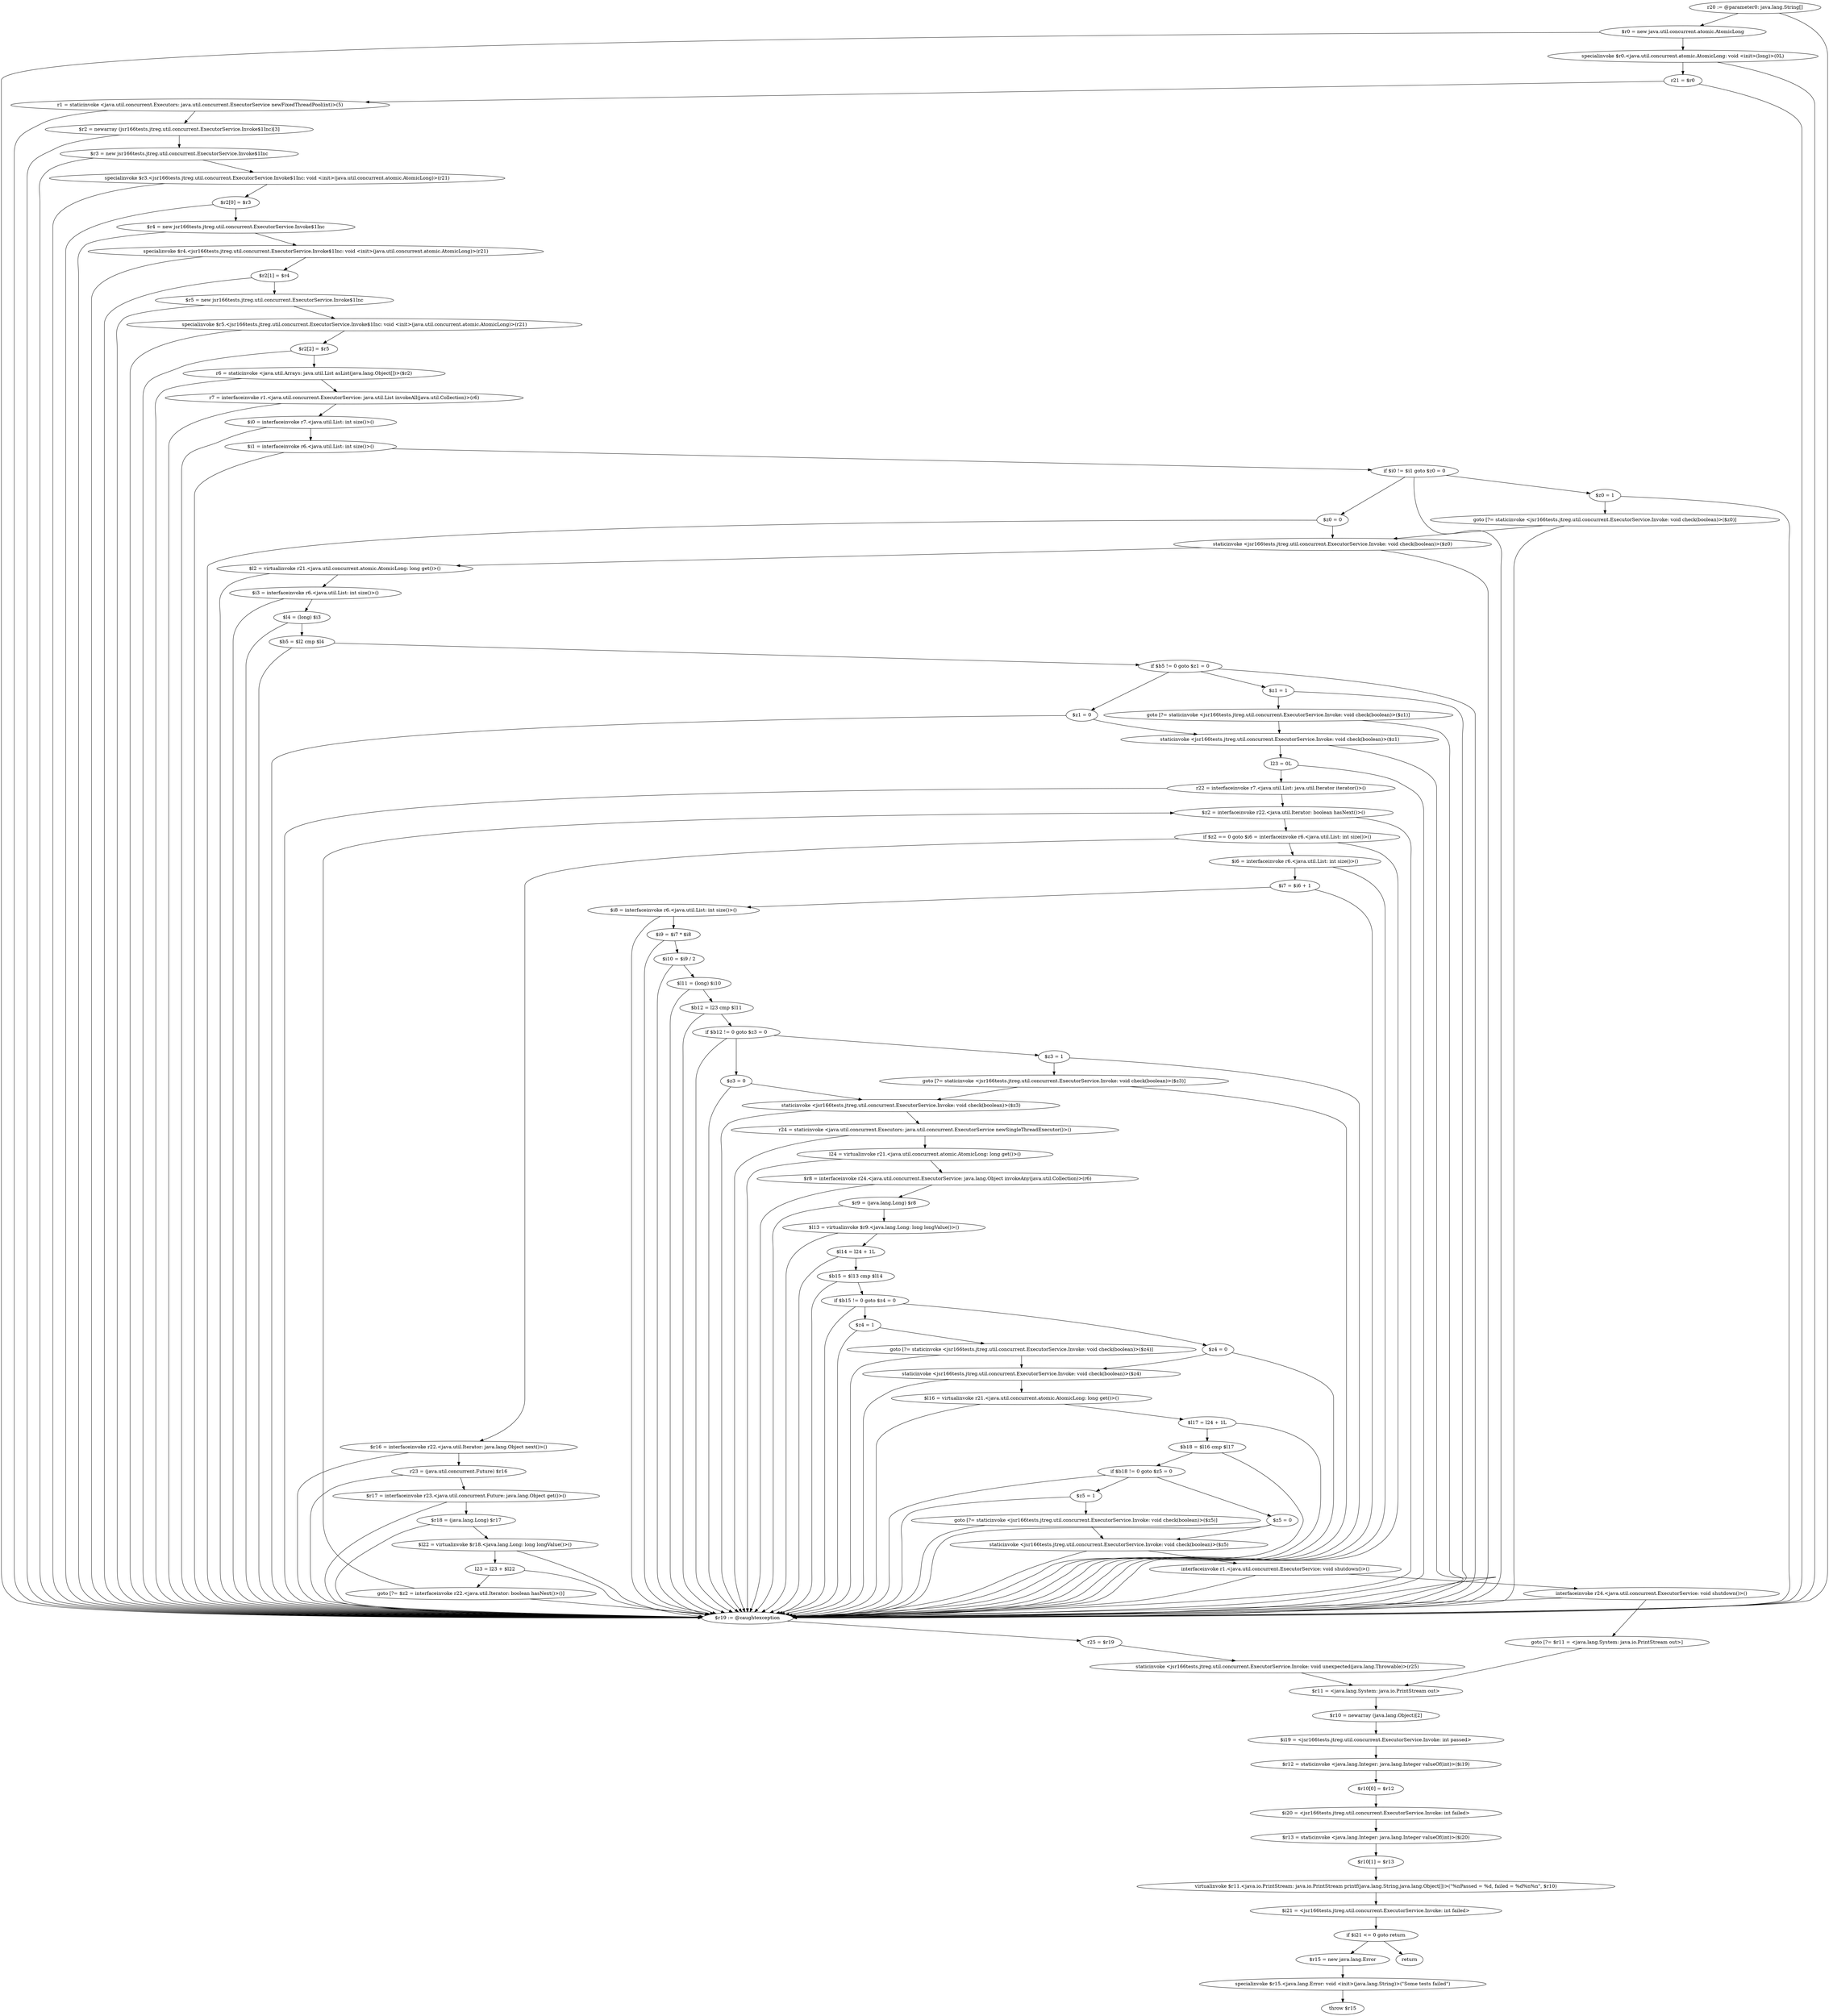 digraph "unitGraph" {
    "r20 := @parameter0: java.lang.String[]"
    "$r0 = new java.util.concurrent.atomic.AtomicLong"
    "specialinvoke $r0.<java.util.concurrent.atomic.AtomicLong: void <init>(long)>(0L)"
    "r21 = $r0"
    "r1 = staticinvoke <java.util.concurrent.Executors: java.util.concurrent.ExecutorService newFixedThreadPool(int)>(5)"
    "$r2 = newarray (jsr166tests.jtreg.util.concurrent.ExecutorService.Invoke$1Inc)[3]"
    "$r3 = new jsr166tests.jtreg.util.concurrent.ExecutorService.Invoke$1Inc"
    "specialinvoke $r3.<jsr166tests.jtreg.util.concurrent.ExecutorService.Invoke$1Inc: void <init>(java.util.concurrent.atomic.AtomicLong)>(r21)"
    "$r2[0] = $r3"
    "$r4 = new jsr166tests.jtreg.util.concurrent.ExecutorService.Invoke$1Inc"
    "specialinvoke $r4.<jsr166tests.jtreg.util.concurrent.ExecutorService.Invoke$1Inc: void <init>(java.util.concurrent.atomic.AtomicLong)>(r21)"
    "$r2[1] = $r4"
    "$r5 = new jsr166tests.jtreg.util.concurrent.ExecutorService.Invoke$1Inc"
    "specialinvoke $r5.<jsr166tests.jtreg.util.concurrent.ExecutorService.Invoke$1Inc: void <init>(java.util.concurrent.atomic.AtomicLong)>(r21)"
    "$r2[2] = $r5"
    "r6 = staticinvoke <java.util.Arrays: java.util.List asList(java.lang.Object[])>($r2)"
    "r7 = interfaceinvoke r1.<java.util.concurrent.ExecutorService: java.util.List invokeAll(java.util.Collection)>(r6)"
    "$i0 = interfaceinvoke r7.<java.util.List: int size()>()"
    "$i1 = interfaceinvoke r6.<java.util.List: int size()>()"
    "if $i0 != $i1 goto $z0 = 0"
    "$z0 = 1"
    "goto [?= staticinvoke <jsr166tests.jtreg.util.concurrent.ExecutorService.Invoke: void check(boolean)>($z0)]"
    "$z0 = 0"
    "staticinvoke <jsr166tests.jtreg.util.concurrent.ExecutorService.Invoke: void check(boolean)>($z0)"
    "$l2 = virtualinvoke r21.<java.util.concurrent.atomic.AtomicLong: long get()>()"
    "$i3 = interfaceinvoke r6.<java.util.List: int size()>()"
    "$l4 = (long) $i3"
    "$b5 = $l2 cmp $l4"
    "if $b5 != 0 goto $z1 = 0"
    "$z1 = 1"
    "goto [?= staticinvoke <jsr166tests.jtreg.util.concurrent.ExecutorService.Invoke: void check(boolean)>($z1)]"
    "$z1 = 0"
    "staticinvoke <jsr166tests.jtreg.util.concurrent.ExecutorService.Invoke: void check(boolean)>($z1)"
    "l23 = 0L"
    "r22 = interfaceinvoke r7.<java.util.List: java.util.Iterator iterator()>()"
    "$z2 = interfaceinvoke r22.<java.util.Iterator: boolean hasNext()>()"
    "if $z2 == 0 goto $i6 = interfaceinvoke r6.<java.util.List: int size()>()"
    "$r16 = interfaceinvoke r22.<java.util.Iterator: java.lang.Object next()>()"
    "r23 = (java.util.concurrent.Future) $r16"
    "$r17 = interfaceinvoke r23.<java.util.concurrent.Future: java.lang.Object get()>()"
    "$r18 = (java.lang.Long) $r17"
    "$l22 = virtualinvoke $r18.<java.lang.Long: long longValue()>()"
    "l23 = l23 + $l22"
    "goto [?= $z2 = interfaceinvoke r22.<java.util.Iterator: boolean hasNext()>()]"
    "$i6 = interfaceinvoke r6.<java.util.List: int size()>()"
    "$i7 = $i6 + 1"
    "$i8 = interfaceinvoke r6.<java.util.List: int size()>()"
    "$i9 = $i7 * $i8"
    "$i10 = $i9 / 2"
    "$l11 = (long) $i10"
    "$b12 = l23 cmp $l11"
    "if $b12 != 0 goto $z3 = 0"
    "$z3 = 1"
    "goto [?= staticinvoke <jsr166tests.jtreg.util.concurrent.ExecutorService.Invoke: void check(boolean)>($z3)]"
    "$z3 = 0"
    "staticinvoke <jsr166tests.jtreg.util.concurrent.ExecutorService.Invoke: void check(boolean)>($z3)"
    "r24 = staticinvoke <java.util.concurrent.Executors: java.util.concurrent.ExecutorService newSingleThreadExecutor()>()"
    "l24 = virtualinvoke r21.<java.util.concurrent.atomic.AtomicLong: long get()>()"
    "$r8 = interfaceinvoke r24.<java.util.concurrent.ExecutorService: java.lang.Object invokeAny(java.util.Collection)>(r6)"
    "$r9 = (java.lang.Long) $r8"
    "$l13 = virtualinvoke $r9.<java.lang.Long: long longValue()>()"
    "$l14 = l24 + 1L"
    "$b15 = $l13 cmp $l14"
    "if $b15 != 0 goto $z4 = 0"
    "$z4 = 1"
    "goto [?= staticinvoke <jsr166tests.jtreg.util.concurrent.ExecutorService.Invoke: void check(boolean)>($z4)]"
    "$z4 = 0"
    "staticinvoke <jsr166tests.jtreg.util.concurrent.ExecutorService.Invoke: void check(boolean)>($z4)"
    "$l16 = virtualinvoke r21.<java.util.concurrent.atomic.AtomicLong: long get()>()"
    "$l17 = l24 + 1L"
    "$b18 = $l16 cmp $l17"
    "if $b18 != 0 goto $z5 = 0"
    "$z5 = 1"
    "goto [?= staticinvoke <jsr166tests.jtreg.util.concurrent.ExecutorService.Invoke: void check(boolean)>($z5)]"
    "$z5 = 0"
    "staticinvoke <jsr166tests.jtreg.util.concurrent.ExecutorService.Invoke: void check(boolean)>($z5)"
    "interfaceinvoke r1.<java.util.concurrent.ExecutorService: void shutdown()>()"
    "interfaceinvoke r24.<java.util.concurrent.ExecutorService: void shutdown()>()"
    "goto [?= $r11 = <java.lang.System: java.io.PrintStream out>]"
    "$r19 := @caughtexception"
    "r25 = $r19"
    "staticinvoke <jsr166tests.jtreg.util.concurrent.ExecutorService.Invoke: void unexpected(java.lang.Throwable)>(r25)"
    "$r11 = <java.lang.System: java.io.PrintStream out>"
    "$r10 = newarray (java.lang.Object)[2]"
    "$i19 = <jsr166tests.jtreg.util.concurrent.ExecutorService.Invoke: int passed>"
    "$r12 = staticinvoke <java.lang.Integer: java.lang.Integer valueOf(int)>($i19)"
    "$r10[0] = $r12"
    "$i20 = <jsr166tests.jtreg.util.concurrent.ExecutorService.Invoke: int failed>"
    "$r13 = staticinvoke <java.lang.Integer: java.lang.Integer valueOf(int)>($i20)"
    "$r10[1] = $r13"
    "virtualinvoke $r11.<java.io.PrintStream: java.io.PrintStream printf(java.lang.String,java.lang.Object[])>(\"%nPassed = %d, failed = %d%n%n\", $r10)"
    "$i21 = <jsr166tests.jtreg.util.concurrent.ExecutorService.Invoke: int failed>"
    "if $i21 <= 0 goto return"
    "$r15 = new java.lang.Error"
    "specialinvoke $r15.<java.lang.Error: void <init>(java.lang.String)>(\"Some tests failed\")"
    "throw $r15"
    "return"
    "r20 := @parameter0: java.lang.String[]"->"$r0 = new java.util.concurrent.atomic.AtomicLong";
    "r20 := @parameter0: java.lang.String[]"->"$r19 := @caughtexception";
    "$r0 = new java.util.concurrent.atomic.AtomicLong"->"specialinvoke $r0.<java.util.concurrent.atomic.AtomicLong: void <init>(long)>(0L)";
    "$r0 = new java.util.concurrent.atomic.AtomicLong"->"$r19 := @caughtexception";
    "specialinvoke $r0.<java.util.concurrent.atomic.AtomicLong: void <init>(long)>(0L)"->"r21 = $r0";
    "specialinvoke $r0.<java.util.concurrent.atomic.AtomicLong: void <init>(long)>(0L)"->"$r19 := @caughtexception";
    "r21 = $r0"->"r1 = staticinvoke <java.util.concurrent.Executors: java.util.concurrent.ExecutorService newFixedThreadPool(int)>(5)";
    "r21 = $r0"->"$r19 := @caughtexception";
    "r1 = staticinvoke <java.util.concurrent.Executors: java.util.concurrent.ExecutorService newFixedThreadPool(int)>(5)"->"$r2 = newarray (jsr166tests.jtreg.util.concurrent.ExecutorService.Invoke$1Inc)[3]";
    "r1 = staticinvoke <java.util.concurrent.Executors: java.util.concurrent.ExecutorService newFixedThreadPool(int)>(5)"->"$r19 := @caughtexception";
    "$r2 = newarray (jsr166tests.jtreg.util.concurrent.ExecutorService.Invoke$1Inc)[3]"->"$r3 = new jsr166tests.jtreg.util.concurrent.ExecutorService.Invoke$1Inc";
    "$r2 = newarray (jsr166tests.jtreg.util.concurrent.ExecutorService.Invoke$1Inc)[3]"->"$r19 := @caughtexception";
    "$r3 = new jsr166tests.jtreg.util.concurrent.ExecutorService.Invoke$1Inc"->"specialinvoke $r3.<jsr166tests.jtreg.util.concurrent.ExecutorService.Invoke$1Inc: void <init>(java.util.concurrent.atomic.AtomicLong)>(r21)";
    "$r3 = new jsr166tests.jtreg.util.concurrent.ExecutorService.Invoke$1Inc"->"$r19 := @caughtexception";
    "specialinvoke $r3.<jsr166tests.jtreg.util.concurrent.ExecutorService.Invoke$1Inc: void <init>(java.util.concurrent.atomic.AtomicLong)>(r21)"->"$r2[0] = $r3";
    "specialinvoke $r3.<jsr166tests.jtreg.util.concurrent.ExecutorService.Invoke$1Inc: void <init>(java.util.concurrent.atomic.AtomicLong)>(r21)"->"$r19 := @caughtexception";
    "$r2[0] = $r3"->"$r4 = new jsr166tests.jtreg.util.concurrent.ExecutorService.Invoke$1Inc";
    "$r2[0] = $r3"->"$r19 := @caughtexception";
    "$r4 = new jsr166tests.jtreg.util.concurrent.ExecutorService.Invoke$1Inc"->"specialinvoke $r4.<jsr166tests.jtreg.util.concurrent.ExecutorService.Invoke$1Inc: void <init>(java.util.concurrent.atomic.AtomicLong)>(r21)";
    "$r4 = new jsr166tests.jtreg.util.concurrent.ExecutorService.Invoke$1Inc"->"$r19 := @caughtexception";
    "specialinvoke $r4.<jsr166tests.jtreg.util.concurrent.ExecutorService.Invoke$1Inc: void <init>(java.util.concurrent.atomic.AtomicLong)>(r21)"->"$r2[1] = $r4";
    "specialinvoke $r4.<jsr166tests.jtreg.util.concurrent.ExecutorService.Invoke$1Inc: void <init>(java.util.concurrent.atomic.AtomicLong)>(r21)"->"$r19 := @caughtexception";
    "$r2[1] = $r4"->"$r5 = new jsr166tests.jtreg.util.concurrent.ExecutorService.Invoke$1Inc";
    "$r2[1] = $r4"->"$r19 := @caughtexception";
    "$r5 = new jsr166tests.jtreg.util.concurrent.ExecutorService.Invoke$1Inc"->"specialinvoke $r5.<jsr166tests.jtreg.util.concurrent.ExecutorService.Invoke$1Inc: void <init>(java.util.concurrent.atomic.AtomicLong)>(r21)";
    "$r5 = new jsr166tests.jtreg.util.concurrent.ExecutorService.Invoke$1Inc"->"$r19 := @caughtexception";
    "specialinvoke $r5.<jsr166tests.jtreg.util.concurrent.ExecutorService.Invoke$1Inc: void <init>(java.util.concurrent.atomic.AtomicLong)>(r21)"->"$r2[2] = $r5";
    "specialinvoke $r5.<jsr166tests.jtreg.util.concurrent.ExecutorService.Invoke$1Inc: void <init>(java.util.concurrent.atomic.AtomicLong)>(r21)"->"$r19 := @caughtexception";
    "$r2[2] = $r5"->"r6 = staticinvoke <java.util.Arrays: java.util.List asList(java.lang.Object[])>($r2)";
    "$r2[2] = $r5"->"$r19 := @caughtexception";
    "r6 = staticinvoke <java.util.Arrays: java.util.List asList(java.lang.Object[])>($r2)"->"r7 = interfaceinvoke r1.<java.util.concurrent.ExecutorService: java.util.List invokeAll(java.util.Collection)>(r6)";
    "r6 = staticinvoke <java.util.Arrays: java.util.List asList(java.lang.Object[])>($r2)"->"$r19 := @caughtexception";
    "r7 = interfaceinvoke r1.<java.util.concurrent.ExecutorService: java.util.List invokeAll(java.util.Collection)>(r6)"->"$i0 = interfaceinvoke r7.<java.util.List: int size()>()";
    "r7 = interfaceinvoke r1.<java.util.concurrent.ExecutorService: java.util.List invokeAll(java.util.Collection)>(r6)"->"$r19 := @caughtexception";
    "$i0 = interfaceinvoke r7.<java.util.List: int size()>()"->"$i1 = interfaceinvoke r6.<java.util.List: int size()>()";
    "$i0 = interfaceinvoke r7.<java.util.List: int size()>()"->"$r19 := @caughtexception";
    "$i1 = interfaceinvoke r6.<java.util.List: int size()>()"->"if $i0 != $i1 goto $z0 = 0";
    "$i1 = interfaceinvoke r6.<java.util.List: int size()>()"->"$r19 := @caughtexception";
    "if $i0 != $i1 goto $z0 = 0"->"$z0 = 1";
    "if $i0 != $i1 goto $z0 = 0"->"$z0 = 0";
    "if $i0 != $i1 goto $z0 = 0"->"$r19 := @caughtexception";
    "$z0 = 1"->"goto [?= staticinvoke <jsr166tests.jtreg.util.concurrent.ExecutorService.Invoke: void check(boolean)>($z0)]";
    "$z0 = 1"->"$r19 := @caughtexception";
    "goto [?= staticinvoke <jsr166tests.jtreg.util.concurrent.ExecutorService.Invoke: void check(boolean)>($z0)]"->"staticinvoke <jsr166tests.jtreg.util.concurrent.ExecutorService.Invoke: void check(boolean)>($z0)";
    "goto [?= staticinvoke <jsr166tests.jtreg.util.concurrent.ExecutorService.Invoke: void check(boolean)>($z0)]"->"$r19 := @caughtexception";
    "$z0 = 0"->"staticinvoke <jsr166tests.jtreg.util.concurrent.ExecutorService.Invoke: void check(boolean)>($z0)";
    "$z0 = 0"->"$r19 := @caughtexception";
    "staticinvoke <jsr166tests.jtreg.util.concurrent.ExecutorService.Invoke: void check(boolean)>($z0)"->"$l2 = virtualinvoke r21.<java.util.concurrent.atomic.AtomicLong: long get()>()";
    "staticinvoke <jsr166tests.jtreg.util.concurrent.ExecutorService.Invoke: void check(boolean)>($z0)"->"$r19 := @caughtexception";
    "$l2 = virtualinvoke r21.<java.util.concurrent.atomic.AtomicLong: long get()>()"->"$i3 = interfaceinvoke r6.<java.util.List: int size()>()";
    "$l2 = virtualinvoke r21.<java.util.concurrent.atomic.AtomicLong: long get()>()"->"$r19 := @caughtexception";
    "$i3 = interfaceinvoke r6.<java.util.List: int size()>()"->"$l4 = (long) $i3";
    "$i3 = interfaceinvoke r6.<java.util.List: int size()>()"->"$r19 := @caughtexception";
    "$l4 = (long) $i3"->"$b5 = $l2 cmp $l4";
    "$l4 = (long) $i3"->"$r19 := @caughtexception";
    "$b5 = $l2 cmp $l4"->"if $b5 != 0 goto $z1 = 0";
    "$b5 = $l2 cmp $l4"->"$r19 := @caughtexception";
    "if $b5 != 0 goto $z1 = 0"->"$z1 = 1";
    "if $b5 != 0 goto $z1 = 0"->"$z1 = 0";
    "if $b5 != 0 goto $z1 = 0"->"$r19 := @caughtexception";
    "$z1 = 1"->"goto [?= staticinvoke <jsr166tests.jtreg.util.concurrent.ExecutorService.Invoke: void check(boolean)>($z1)]";
    "$z1 = 1"->"$r19 := @caughtexception";
    "goto [?= staticinvoke <jsr166tests.jtreg.util.concurrent.ExecutorService.Invoke: void check(boolean)>($z1)]"->"staticinvoke <jsr166tests.jtreg.util.concurrent.ExecutorService.Invoke: void check(boolean)>($z1)";
    "goto [?= staticinvoke <jsr166tests.jtreg.util.concurrent.ExecutorService.Invoke: void check(boolean)>($z1)]"->"$r19 := @caughtexception";
    "$z1 = 0"->"staticinvoke <jsr166tests.jtreg.util.concurrent.ExecutorService.Invoke: void check(boolean)>($z1)";
    "$z1 = 0"->"$r19 := @caughtexception";
    "staticinvoke <jsr166tests.jtreg.util.concurrent.ExecutorService.Invoke: void check(boolean)>($z1)"->"l23 = 0L";
    "staticinvoke <jsr166tests.jtreg.util.concurrent.ExecutorService.Invoke: void check(boolean)>($z1)"->"$r19 := @caughtexception";
    "l23 = 0L"->"r22 = interfaceinvoke r7.<java.util.List: java.util.Iterator iterator()>()";
    "l23 = 0L"->"$r19 := @caughtexception";
    "r22 = interfaceinvoke r7.<java.util.List: java.util.Iterator iterator()>()"->"$z2 = interfaceinvoke r22.<java.util.Iterator: boolean hasNext()>()";
    "r22 = interfaceinvoke r7.<java.util.List: java.util.Iterator iterator()>()"->"$r19 := @caughtexception";
    "$z2 = interfaceinvoke r22.<java.util.Iterator: boolean hasNext()>()"->"if $z2 == 0 goto $i6 = interfaceinvoke r6.<java.util.List: int size()>()";
    "$z2 = interfaceinvoke r22.<java.util.Iterator: boolean hasNext()>()"->"$r19 := @caughtexception";
    "if $z2 == 0 goto $i6 = interfaceinvoke r6.<java.util.List: int size()>()"->"$r16 = interfaceinvoke r22.<java.util.Iterator: java.lang.Object next()>()";
    "if $z2 == 0 goto $i6 = interfaceinvoke r6.<java.util.List: int size()>()"->"$i6 = interfaceinvoke r6.<java.util.List: int size()>()";
    "if $z2 == 0 goto $i6 = interfaceinvoke r6.<java.util.List: int size()>()"->"$r19 := @caughtexception";
    "$r16 = interfaceinvoke r22.<java.util.Iterator: java.lang.Object next()>()"->"r23 = (java.util.concurrent.Future) $r16";
    "$r16 = interfaceinvoke r22.<java.util.Iterator: java.lang.Object next()>()"->"$r19 := @caughtexception";
    "r23 = (java.util.concurrent.Future) $r16"->"$r17 = interfaceinvoke r23.<java.util.concurrent.Future: java.lang.Object get()>()";
    "r23 = (java.util.concurrent.Future) $r16"->"$r19 := @caughtexception";
    "$r17 = interfaceinvoke r23.<java.util.concurrent.Future: java.lang.Object get()>()"->"$r18 = (java.lang.Long) $r17";
    "$r17 = interfaceinvoke r23.<java.util.concurrent.Future: java.lang.Object get()>()"->"$r19 := @caughtexception";
    "$r18 = (java.lang.Long) $r17"->"$l22 = virtualinvoke $r18.<java.lang.Long: long longValue()>()";
    "$r18 = (java.lang.Long) $r17"->"$r19 := @caughtexception";
    "$l22 = virtualinvoke $r18.<java.lang.Long: long longValue()>()"->"l23 = l23 + $l22";
    "$l22 = virtualinvoke $r18.<java.lang.Long: long longValue()>()"->"$r19 := @caughtexception";
    "l23 = l23 + $l22"->"goto [?= $z2 = interfaceinvoke r22.<java.util.Iterator: boolean hasNext()>()]";
    "l23 = l23 + $l22"->"$r19 := @caughtexception";
    "goto [?= $z2 = interfaceinvoke r22.<java.util.Iterator: boolean hasNext()>()]"->"$z2 = interfaceinvoke r22.<java.util.Iterator: boolean hasNext()>()";
    "goto [?= $z2 = interfaceinvoke r22.<java.util.Iterator: boolean hasNext()>()]"->"$r19 := @caughtexception";
    "$i6 = interfaceinvoke r6.<java.util.List: int size()>()"->"$i7 = $i6 + 1";
    "$i6 = interfaceinvoke r6.<java.util.List: int size()>()"->"$r19 := @caughtexception";
    "$i7 = $i6 + 1"->"$i8 = interfaceinvoke r6.<java.util.List: int size()>()";
    "$i7 = $i6 + 1"->"$r19 := @caughtexception";
    "$i8 = interfaceinvoke r6.<java.util.List: int size()>()"->"$i9 = $i7 * $i8";
    "$i8 = interfaceinvoke r6.<java.util.List: int size()>()"->"$r19 := @caughtexception";
    "$i9 = $i7 * $i8"->"$i10 = $i9 / 2";
    "$i9 = $i7 * $i8"->"$r19 := @caughtexception";
    "$i10 = $i9 / 2"->"$l11 = (long) $i10";
    "$i10 = $i9 / 2"->"$r19 := @caughtexception";
    "$l11 = (long) $i10"->"$b12 = l23 cmp $l11";
    "$l11 = (long) $i10"->"$r19 := @caughtexception";
    "$b12 = l23 cmp $l11"->"if $b12 != 0 goto $z3 = 0";
    "$b12 = l23 cmp $l11"->"$r19 := @caughtexception";
    "if $b12 != 0 goto $z3 = 0"->"$z3 = 1";
    "if $b12 != 0 goto $z3 = 0"->"$z3 = 0";
    "if $b12 != 0 goto $z3 = 0"->"$r19 := @caughtexception";
    "$z3 = 1"->"goto [?= staticinvoke <jsr166tests.jtreg.util.concurrent.ExecutorService.Invoke: void check(boolean)>($z3)]";
    "$z3 = 1"->"$r19 := @caughtexception";
    "goto [?= staticinvoke <jsr166tests.jtreg.util.concurrent.ExecutorService.Invoke: void check(boolean)>($z3)]"->"staticinvoke <jsr166tests.jtreg.util.concurrent.ExecutorService.Invoke: void check(boolean)>($z3)";
    "goto [?= staticinvoke <jsr166tests.jtreg.util.concurrent.ExecutorService.Invoke: void check(boolean)>($z3)]"->"$r19 := @caughtexception";
    "$z3 = 0"->"staticinvoke <jsr166tests.jtreg.util.concurrent.ExecutorService.Invoke: void check(boolean)>($z3)";
    "$z3 = 0"->"$r19 := @caughtexception";
    "staticinvoke <jsr166tests.jtreg.util.concurrent.ExecutorService.Invoke: void check(boolean)>($z3)"->"r24 = staticinvoke <java.util.concurrent.Executors: java.util.concurrent.ExecutorService newSingleThreadExecutor()>()";
    "staticinvoke <jsr166tests.jtreg.util.concurrent.ExecutorService.Invoke: void check(boolean)>($z3)"->"$r19 := @caughtexception";
    "r24 = staticinvoke <java.util.concurrent.Executors: java.util.concurrent.ExecutorService newSingleThreadExecutor()>()"->"l24 = virtualinvoke r21.<java.util.concurrent.atomic.AtomicLong: long get()>()";
    "r24 = staticinvoke <java.util.concurrent.Executors: java.util.concurrent.ExecutorService newSingleThreadExecutor()>()"->"$r19 := @caughtexception";
    "l24 = virtualinvoke r21.<java.util.concurrent.atomic.AtomicLong: long get()>()"->"$r8 = interfaceinvoke r24.<java.util.concurrent.ExecutorService: java.lang.Object invokeAny(java.util.Collection)>(r6)";
    "l24 = virtualinvoke r21.<java.util.concurrent.atomic.AtomicLong: long get()>()"->"$r19 := @caughtexception";
    "$r8 = interfaceinvoke r24.<java.util.concurrent.ExecutorService: java.lang.Object invokeAny(java.util.Collection)>(r6)"->"$r9 = (java.lang.Long) $r8";
    "$r8 = interfaceinvoke r24.<java.util.concurrent.ExecutorService: java.lang.Object invokeAny(java.util.Collection)>(r6)"->"$r19 := @caughtexception";
    "$r9 = (java.lang.Long) $r8"->"$l13 = virtualinvoke $r9.<java.lang.Long: long longValue()>()";
    "$r9 = (java.lang.Long) $r8"->"$r19 := @caughtexception";
    "$l13 = virtualinvoke $r9.<java.lang.Long: long longValue()>()"->"$l14 = l24 + 1L";
    "$l13 = virtualinvoke $r9.<java.lang.Long: long longValue()>()"->"$r19 := @caughtexception";
    "$l14 = l24 + 1L"->"$b15 = $l13 cmp $l14";
    "$l14 = l24 + 1L"->"$r19 := @caughtexception";
    "$b15 = $l13 cmp $l14"->"if $b15 != 0 goto $z4 = 0";
    "$b15 = $l13 cmp $l14"->"$r19 := @caughtexception";
    "if $b15 != 0 goto $z4 = 0"->"$z4 = 1";
    "if $b15 != 0 goto $z4 = 0"->"$z4 = 0";
    "if $b15 != 0 goto $z4 = 0"->"$r19 := @caughtexception";
    "$z4 = 1"->"goto [?= staticinvoke <jsr166tests.jtreg.util.concurrent.ExecutorService.Invoke: void check(boolean)>($z4)]";
    "$z4 = 1"->"$r19 := @caughtexception";
    "goto [?= staticinvoke <jsr166tests.jtreg.util.concurrent.ExecutorService.Invoke: void check(boolean)>($z4)]"->"staticinvoke <jsr166tests.jtreg.util.concurrent.ExecutorService.Invoke: void check(boolean)>($z4)";
    "goto [?= staticinvoke <jsr166tests.jtreg.util.concurrent.ExecutorService.Invoke: void check(boolean)>($z4)]"->"$r19 := @caughtexception";
    "$z4 = 0"->"staticinvoke <jsr166tests.jtreg.util.concurrent.ExecutorService.Invoke: void check(boolean)>($z4)";
    "$z4 = 0"->"$r19 := @caughtexception";
    "staticinvoke <jsr166tests.jtreg.util.concurrent.ExecutorService.Invoke: void check(boolean)>($z4)"->"$l16 = virtualinvoke r21.<java.util.concurrent.atomic.AtomicLong: long get()>()";
    "staticinvoke <jsr166tests.jtreg.util.concurrent.ExecutorService.Invoke: void check(boolean)>($z4)"->"$r19 := @caughtexception";
    "$l16 = virtualinvoke r21.<java.util.concurrent.atomic.AtomicLong: long get()>()"->"$l17 = l24 + 1L";
    "$l16 = virtualinvoke r21.<java.util.concurrent.atomic.AtomicLong: long get()>()"->"$r19 := @caughtexception";
    "$l17 = l24 + 1L"->"$b18 = $l16 cmp $l17";
    "$l17 = l24 + 1L"->"$r19 := @caughtexception";
    "$b18 = $l16 cmp $l17"->"if $b18 != 0 goto $z5 = 0";
    "$b18 = $l16 cmp $l17"->"$r19 := @caughtexception";
    "if $b18 != 0 goto $z5 = 0"->"$z5 = 1";
    "if $b18 != 0 goto $z5 = 0"->"$z5 = 0";
    "if $b18 != 0 goto $z5 = 0"->"$r19 := @caughtexception";
    "$z5 = 1"->"goto [?= staticinvoke <jsr166tests.jtreg.util.concurrent.ExecutorService.Invoke: void check(boolean)>($z5)]";
    "$z5 = 1"->"$r19 := @caughtexception";
    "goto [?= staticinvoke <jsr166tests.jtreg.util.concurrent.ExecutorService.Invoke: void check(boolean)>($z5)]"->"staticinvoke <jsr166tests.jtreg.util.concurrent.ExecutorService.Invoke: void check(boolean)>($z5)";
    "goto [?= staticinvoke <jsr166tests.jtreg.util.concurrent.ExecutorService.Invoke: void check(boolean)>($z5)]"->"$r19 := @caughtexception";
    "$z5 = 0"->"staticinvoke <jsr166tests.jtreg.util.concurrent.ExecutorService.Invoke: void check(boolean)>($z5)";
    "$z5 = 0"->"$r19 := @caughtexception";
    "staticinvoke <jsr166tests.jtreg.util.concurrent.ExecutorService.Invoke: void check(boolean)>($z5)"->"interfaceinvoke r1.<java.util.concurrent.ExecutorService: void shutdown()>()";
    "staticinvoke <jsr166tests.jtreg.util.concurrent.ExecutorService.Invoke: void check(boolean)>($z5)"->"$r19 := @caughtexception";
    "interfaceinvoke r1.<java.util.concurrent.ExecutorService: void shutdown()>()"->"interfaceinvoke r24.<java.util.concurrent.ExecutorService: void shutdown()>()";
    "interfaceinvoke r1.<java.util.concurrent.ExecutorService: void shutdown()>()"->"$r19 := @caughtexception";
    "interfaceinvoke r24.<java.util.concurrent.ExecutorService: void shutdown()>()"->"goto [?= $r11 = <java.lang.System: java.io.PrintStream out>]";
    "interfaceinvoke r24.<java.util.concurrent.ExecutorService: void shutdown()>()"->"$r19 := @caughtexception";
    "goto [?= $r11 = <java.lang.System: java.io.PrintStream out>]"->"$r11 = <java.lang.System: java.io.PrintStream out>";
    "$r19 := @caughtexception"->"r25 = $r19";
    "r25 = $r19"->"staticinvoke <jsr166tests.jtreg.util.concurrent.ExecutorService.Invoke: void unexpected(java.lang.Throwable)>(r25)";
    "staticinvoke <jsr166tests.jtreg.util.concurrent.ExecutorService.Invoke: void unexpected(java.lang.Throwable)>(r25)"->"$r11 = <java.lang.System: java.io.PrintStream out>";
    "$r11 = <java.lang.System: java.io.PrintStream out>"->"$r10 = newarray (java.lang.Object)[2]";
    "$r10 = newarray (java.lang.Object)[2]"->"$i19 = <jsr166tests.jtreg.util.concurrent.ExecutorService.Invoke: int passed>";
    "$i19 = <jsr166tests.jtreg.util.concurrent.ExecutorService.Invoke: int passed>"->"$r12 = staticinvoke <java.lang.Integer: java.lang.Integer valueOf(int)>($i19)";
    "$r12 = staticinvoke <java.lang.Integer: java.lang.Integer valueOf(int)>($i19)"->"$r10[0] = $r12";
    "$r10[0] = $r12"->"$i20 = <jsr166tests.jtreg.util.concurrent.ExecutorService.Invoke: int failed>";
    "$i20 = <jsr166tests.jtreg.util.concurrent.ExecutorService.Invoke: int failed>"->"$r13 = staticinvoke <java.lang.Integer: java.lang.Integer valueOf(int)>($i20)";
    "$r13 = staticinvoke <java.lang.Integer: java.lang.Integer valueOf(int)>($i20)"->"$r10[1] = $r13";
    "$r10[1] = $r13"->"virtualinvoke $r11.<java.io.PrintStream: java.io.PrintStream printf(java.lang.String,java.lang.Object[])>(\"%nPassed = %d, failed = %d%n%n\", $r10)";
    "virtualinvoke $r11.<java.io.PrintStream: java.io.PrintStream printf(java.lang.String,java.lang.Object[])>(\"%nPassed = %d, failed = %d%n%n\", $r10)"->"$i21 = <jsr166tests.jtreg.util.concurrent.ExecutorService.Invoke: int failed>";
    "$i21 = <jsr166tests.jtreg.util.concurrent.ExecutorService.Invoke: int failed>"->"if $i21 <= 0 goto return";
    "if $i21 <= 0 goto return"->"$r15 = new java.lang.Error";
    "if $i21 <= 0 goto return"->"return";
    "$r15 = new java.lang.Error"->"specialinvoke $r15.<java.lang.Error: void <init>(java.lang.String)>(\"Some tests failed\")";
    "specialinvoke $r15.<java.lang.Error: void <init>(java.lang.String)>(\"Some tests failed\")"->"throw $r15";
}
